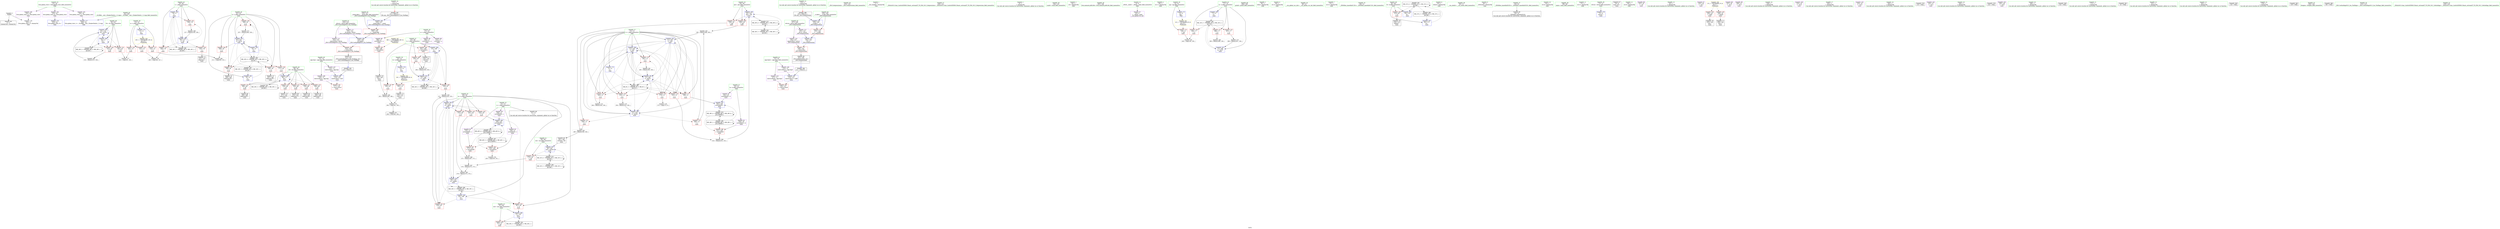 digraph "SVFG" {
	label="SVFG";

	Node0x55e965fdc1b0 [shape=record,color=grey,label="{NodeID: 0\nNullPtr}"];
	Node0x55e965fdc1b0 -> Node0x55e966005b30[style=solid];
	Node0x55e965fdc1b0 -> Node0x55e96600c890[style=solid];
	Node0x55e966014cd0 [shape=record,color=grey,label="{NodeID: 277\n183 = cmp(181, 182, )\n}"];
	Node0x55e9660075c0 [shape=record,color=blue,label="{NodeID: 194\n91\<--216\nttt\<--inc30\nmain\n}"];
	Node0x55e9660075c0 -> Node0x55e96600b4c0[style=dashed];
	Node0x55e9660075c0 -> Node0x55e96600b590[style=dashed];
	Node0x55e9660075c0 -> Node0x55e96600d280[style=dashed];
	Node0x55e9660075c0 -> Node0x55e9660075c0[style=dashed];
	Node0x55e9660075c0 -> Node0x55e966020e30[style=dashed];
	Node0x55e966004780 [shape=record,color=purple,label="{NodeID: 111\n319\<--314\n_M_mask\<--retval\n_ZSt11setiosflagsSt13_Ios_Fmtflags\n}"];
	Node0x55e966004780 -> Node0x55e9660081f0[style=solid];
	Node0x55e966002870 [shape=record,color=green,label="{NodeID: 28\n13\<--14\nk\<--k_field_insensitive\nGlob }"];
	Node0x55e966002870 -> Node0x55e966009b90[style=solid];
	Node0x55e966002870 -> Node0x55e96600c490[style=solid];
	Node0x55e966040f00 [shape=record,color=black,label="{NodeID: 388\n326 = PHI(122, )\n0th arg _ZSt12setprecisioni }"];
	Node0x55e966040f00 -> Node0x55e9660082c0[style=solid];
	Node0x55e96600a7c0 [shape=record,color=red,label="{NodeID: 139\n206\<--81\n\<--x\nmain\n}"];
	Node0x55e96600a7c0 -> Node0x55e966008bf0[style=solid];
	Node0x55e9660051f0 [shape=record,color=green,label="{NodeID: 56\n123\<--124\n_ZSt12setprecisioni\<--_ZSt12setprecisioni_field_insensitive\n}"];
	Node0x55e96602ccf0 [shape=record,color=yellow,style=double,label="{NodeID: 333\n8V_1 = ENCHI(MR_8V_0)\npts\{14 \}\nFun[main]}"];
	Node0x55e96602ccf0 -> Node0x55e966009b90[style=dashed];
	Node0x55e96600be80 [shape=record,color=red,label="{NodeID: 167\n271\<--270\n\<--arrayidx46\nmain\n}"];
	Node0x55e96600be80 -> Node0x55e966008470[style=solid];
	Node0x55e966006a60 [shape=record,color=black,label="{NodeID: 84\n269\<--268\nidxprom45\<--\nmain\n}"];
	Node0x55e965ffc910 [shape=record,color=green,label="{NodeID: 1\n7\<--1\n__dso_handle\<--dummyObj\nGlob }"];
	Node0x55e966014e50 [shape=record,color=grey,label="{NodeID: 278\n174 = cmp(173, 9, )\n}"];
	Node0x55e966007690 [shape=record,color=blue,label="{NodeID: 195\n83\<--221\nw\<--add31\nmain\n}"];
	Node0x55e966007690 -> Node0x55e96600a960[style=dashed];
	Node0x55e966007690 -> Node0x55e96600aa30[style=dashed];
	Node0x55e966007690 -> Node0x55e96600ab00[style=dashed];
	Node0x55e966007690 -> Node0x55e96600abd0[style=dashed];
	Node0x55e966007690 -> Node0x55e96600aca0[style=dashed];
	Node0x55e966007690 -> Node0x55e966007690[style=dashed];
	Node0x55e966007690 -> Node0x55e966007d10[style=dashed];
	Node0x55e966007690 -> Node0x55e96601fa30[style=dashed];
	Node0x55e966004850 [shape=record,color=purple,label="{NodeID: 112\n322\<--314\ncoerce.dive\<--retval\n_ZSt11setiosflagsSt13_Ios_Fmtflags\n}"];
	Node0x55e966004850 -> Node0x55e96600c020[style=solid];
	Node0x55e966002970 [shape=record,color=green,label="{NodeID: 29\n15\<--16\nn\<--n_field_insensitive\nGlob }"];
	Node0x55e966002970 -> Node0x55e966009c60[style=solid];
	Node0x55e966002970 -> Node0x55e966009d30[style=solid];
	Node0x55e966002970 -> Node0x55e966009e00[style=solid];
	Node0x55e966002970 -> Node0x55e96600c590[style=solid];
	Node0x55e96600a890 [shape=record,color=red,label="{NodeID: 140\n209\<--81\n\<--x\nmain\n}"];
	Node0x55e96600a890 -> Node0x55e966015150[style=solid];
	Node0x55e9660052f0 [shape=record,color=green,label="{NodeID: 57\n130\<--131\n_ZStlsIcSt11char_traitsIcEERSt13basic_ostreamIT_T0_ES6_St13_Setprecision\<--_ZStlsIcSt11char_traitsIcEERSt13basic_ostreamIT_T0_ES6_St13_Setprecision_field_insensitive\n}"];
	Node0x55e96602cdd0 [shape=record,color=yellow,style=double,label="{NodeID: 334\n10V_1 = ENCHI(MR_10V_0)\npts\{16 \}\nFun[main]}"];
	Node0x55e96602cdd0 -> Node0x55e966009c60[style=dashed];
	Node0x55e96602cdd0 -> Node0x55e966009d30[style=dashed];
	Node0x55e96602cdd0 -> Node0x55e966009e00[style=dashed];
	Node0x55e96600bf50 [shape=record,color=red,label="{NodeID: 168\n320\<--316\n\<--__mask.addr\n_ZSt11setiosflagsSt13_Ios_Fmtflags\n}"];
	Node0x55e96600bf50 -> Node0x55e9660081f0[style=solid];
	Node0x55e966006b30 [shape=record,color=black,label="{NodeID: 85\n312\<--323\n_ZSt11setiosflagsSt13_Ios_Fmtflags_ret\<--\n_ZSt11setiosflagsSt13_Ios_Fmtflags\n|{<s0>5}}"];
	Node0x55e966006b30:s0 -> Node0x55e9660407d0[style=solid,color=blue];
	Node0x55e965fdc410 [shape=record,color=green,label="{NodeID: 2\n9\<--1\n\<--dummyObj\nCan only get source location for instruction, argument, global var or function.}"];
	Node0x55e966014fd0 [shape=record,color=grey,label="{NodeID: 279\n148 = cmp(146, 147, )\n}"];
	Node0x55e966007760 [shape=record,color=blue,label="{NodeID: 196\n236\<--233\narrayidx38\<--\nmain\n}"];
	Node0x55e966007760 -> Node0x55e966028530[style=dashed];
	Node0x55e966004920 [shape=record,color=purple,label="{NodeID: 113\n332\<--327\n_M_n\<--retval\n_ZSt12setprecisioni\n}"];
	Node0x55e966004920 -> Node0x55e966008390[style=solid];
	Node0x55e966002a70 [shape=record,color=green,label="{NodeID: 30\n17\<--18\na\<--a_field_insensitive\nGlob }"];
	Node0x55e966002a70 -> Node0x55e966006da0[style=solid];
	Node0x55e966002a70 -> Node0x55e966006e70[style=solid];
	Node0x55e966002a70 -> Node0x55e966006f40[style=solid];
	Node0x55e96600a960 [shape=record,color=red,label="{NodeID: 141\n220\<--83\n\<--w\nmain\n}"];
	Node0x55e96600a960 -> Node0x55e9660121c0[style=solid];
	Node0x55e9660053f0 [shape=record,color=green,label="{NodeID: 58\n134\<--135\nscanf\<--scanf_field_insensitive\n}"];
	Node0x55e96600c020 [shape=record,color=red,label="{NodeID: 169\n323\<--322\n\<--coerce.dive\n_ZSt11setiosflagsSt13_Ios_Fmtflags\n}"];
	Node0x55e96600c020 -> Node0x55e966006b30[style=solid];
	Node0x55e966006c00 [shape=record,color=black,label="{NodeID: 86\n325\<--336\n_ZSt12setprecisioni_ret\<--\n_ZSt12setprecisioni\n|{<s0>7}}"];
	Node0x55e966006c00:s0 -> Node0x55e966040a90[style=solid,color=blue];
	Node0x55e965fdc4a0 [shape=record,color=green,label="{NodeID: 3\n24\<--1\n.str\<--dummyObj\nGlob }"];
	Node0x55e966015150 [shape=record,color=grey,label="{NodeID: 280\n211 = cmp(209, 210, )\n}"];
	Node0x55e966007830 [shape=record,color=blue,label="{NodeID: 197\n241\<--238\narrayidx40\<--\nmain\n}"];
	Node0x55e966007830 -> Node0x55e966028030[style=dashed];
	Node0x55e9660049f0 [shape=record,color=purple,label="{NodeID: 114\n335\<--327\ncoerce.dive\<--retval\n_ZSt12setprecisioni\n}"];
	Node0x55e9660049f0 -> Node0x55e96600c1c0[style=solid];
	Node0x55e966002b70 [shape=record,color=green,label="{NodeID: 31\n19\<--20\nb\<--b_field_insensitive\nGlob }"];
	Node0x55e966002b70 -> Node0x55e966007010[style=solid];
	Node0x55e966002b70 -> Node0x55e9660070e0[style=solid];
	Node0x55e96600aa30 [shape=record,color=red,label="{NodeID: 142\n233\<--83\n\<--w\nmain\n}"];
	Node0x55e96600aa30 -> Node0x55e966007760[style=solid];
	Node0x55e9660054f0 [shape=record,color=green,label="{NodeID: 59\n165\<--166\nllvm.memset.p0i8.i64\<--llvm.memset.p0i8.i64_field_insensitive\n}"];
	Node0x55e96600c0f0 [shape=record,color=red,label="{NodeID: 170\n333\<--329\n\<--__n.addr\n_ZSt12setprecisioni\n}"];
	Node0x55e96600c0f0 -> Node0x55e966008390[style=solid];
	Node0x55e966006cd0 [shape=record,color=purple,label="{NodeID: 87\n52\<--4\n\<--_ZStL8__ioinit\n__cxx_global_var_init\n}"];
	Node0x55e965fe00b0 [shape=record,color=green,label="{NodeID: 4\n26\<--1\n.str.1\<--dummyObj\nGlob }"];
	Node0x55e9660152d0 [shape=record,color=grey,label="{NodeID: 281\n140 = cmp(138, 139, )\n}"];
	Node0x55e966007900 [shape=record,color=blue,label="{NodeID: 198\n11\<--244\nr\<--dec\nmain\n}"];
	Node0x55e966007900 -> Node0x55e966009510[style=dashed];
	Node0x55e966007900 -> Node0x55e9660095e0[style=dashed];
	Node0x55e966007900 -> Node0x55e9660096b0[style=dashed];
	Node0x55e966007900 -> Node0x55e966009780[style=dashed];
	Node0x55e966007900 -> Node0x55e966009850[style=dashed];
	Node0x55e966007900 -> Node0x55e966009ac0[style=dashed];
	Node0x55e966007900 -> Node0x55e966007900[style=dashed];
	Node0x55e966007900 -> Node0x55e966007aa0[style=dashed];
	Node0x55e966007900 -> Node0x55e966007eb0[style=dashed];
	Node0x55e966007900 -> Node0x55e96601e630[style=dashed];
	Node0x55e966009440 [shape=record,color=red,label="{NodeID: 115\n139\<--8\n\<--qq\nmain\n}"];
	Node0x55e966009440 -> Node0x55e9660152d0[style=solid];
	Node0x55e966002c70 [shape=record,color=green,label="{NodeID: 32\n21\<--23\nc\<--c_field_insensitive\nGlob }"];
	Node0x55e966002c70 -> Node0x55e966005d00[style=solid];
	Node0x55e966002c70 -> Node0x55e9660071b0[style=solid];
	Node0x55e966002c70 -> Node0x55e966007280[style=solid];
	Node0x55e966002c70 -> Node0x55e966007350[style=solid];
	Node0x55e96600ab00 [shape=record,color=red,label="{NodeID: 143\n267\<--83\n\<--w\nmain\n}"];
	Node0x55e96600ab00 -> Node0x55e966008470[style=solid];
	Node0x55e9660055f0 [shape=record,color=green,label="{NodeID: 60\n294\<--295\nprintf\<--printf_field_insensitive\n}"];
	Node0x55e96600c1c0 [shape=record,color=red,label="{NodeID: 171\n336\<--335\n\<--coerce.dive\n_ZSt12setprecisioni\n}"];
	Node0x55e96600c1c0 -> Node0x55e966006c00[style=solid];
	Node0x55e966006da0 [shape=record,color=purple,label="{NodeID: 88\n152\<--17\narrayidx\<--a\nmain\n}"];
	Node0x55e965fe0140 [shape=record,color=green,label="{NodeID: 5\n28\<--1\nstdin\<--dummyObj\nGlob }"];
	Node0x55e9660079d0 [shape=record,color=blue,label="{NodeID: 199\n93\<--253\nper\<--sub\nmain\n}"];
	Node0x55e9660079d0 -> Node0x55e96600b660[style=dashed];
	Node0x55e9660079d0 -> Node0x55e96600b730[style=dashed];
	Node0x55e9660079d0 -> Node0x55e966027630[style=dashed];
	Node0x55e966009510 [shape=record,color=red,label="{NodeID: 116\n173\<--11\n\<--r\nmain\n}"];
	Node0x55e966009510 -> Node0x55e966014e50[style=solid];
	Node0x55e966002d70 [shape=record,color=green,label="{NodeID: 33\n41\<--45\nllvm.global_ctors\<--llvm.global_ctors_field_insensitive\nGlob }"];
	Node0x55e966002d70 -> Node0x55e966004140[style=solid];
	Node0x55e966002d70 -> Node0x55e966004240[style=solid];
	Node0x55e966002d70 -> Node0x55e966004340[style=solid];
	Node0x55e96600abd0 [shape=record,color=red,label="{NodeID: 144\n275\<--83\n\<--w\nmain\n}"];
	Node0x55e96600abd0 -> Node0x55e966012940[style=solid];
	Node0x55e9660056f0 [shape=record,color=green,label="{NodeID: 61\n314\<--315\nretval\<--retval_field_insensitive\n_ZSt11setiosflagsSt13_Ios_Fmtflags\n}"];
	Node0x55e9660056f0 -> Node0x55e966004780[style=solid];
	Node0x55e9660056f0 -> Node0x55e966004850[style=solid];
	Node0x55e96600c290 [shape=record,color=blue,label="{NodeID: 172\n8\<--9\nqq\<--\nGlob }"];
	Node0x55e96600c290 -> Node0x55e96602cb30[style=dashed];
	Node0x55e966006e70 [shape=record,color=purple,label="{NodeID: 89\n188\<--17\narrayidx20\<--a\nmain\n}"];
	Node0x55e966006e70 -> Node0x55e96600bb40[style=solid];
	Node0x55e965fe0d30 [shape=record,color=green,label="{NodeID: 6\n29\<--1\n.str.2\<--dummyObj\nGlob }"];
	Node0x55e966007aa0 [shape=record,color=blue,label="{NodeID: 200\n11\<--256\nr\<--dec43\nmain\n}"];
	Node0x55e966007aa0 -> Node0x55e966009920[style=dashed];
	Node0x55e966007aa0 -> Node0x55e9660099f0[style=dashed];
	Node0x55e966007aa0 -> Node0x55e966007c40[style=dashed];
	Node0x55e9660095e0 [shape=record,color=red,label="{NodeID: 117\n238\<--11\n\<--r\nmain\n}"];
	Node0x55e9660095e0 -> Node0x55e966007830[style=solid];
	Node0x55e966002e70 [shape=record,color=green,label="{NodeID: 34\n46\<--47\n__cxx_global_var_init\<--__cxx_global_var_init_field_insensitive\n}"];
	Node0x55e96600aca0 [shape=record,color=red,label="{NodeID: 145\n287\<--83\n\<--w\nmain\n}"];
	Node0x55e96600aca0 -> Node0x55e966007f80[style=solid];
	Node0x55e9660057c0 [shape=record,color=green,label="{NodeID: 62\n316\<--317\n__mask.addr\<--__mask.addr_field_insensitive\n_ZSt11setiosflagsSt13_Ios_Fmtflags\n}"];
	Node0x55e9660057c0 -> Node0x55e96600bf50[style=solid];
	Node0x55e9660057c0 -> Node0x55e966008120[style=solid];
	Node0x55e96600c390 [shape=record,color=blue,label="{NodeID: 173\n11\<--9\nr\<--\nGlob }"];
	Node0x55e96600c390 -> Node0x55e96601e630[style=dashed];
	Node0x55e966006f40 [shape=record,color=purple,label="{NodeID: 90\n200\<--17\narrayidx25\<--a\nmain\n}"];
	Node0x55e966006f40 -> Node0x55e96600bc10[style=solid];
	Node0x55e965fe0dc0 [shape=record,color=green,label="{NodeID: 7\n31\<--1\n.str.3\<--dummyObj\nGlob }"];
	Node0x55e96601e630 [shape=record,color=black,label="{NodeID: 284\nMR_6V_2 = PHI(MR_6V_3, MR_6V_1, )\npts\{12 \}\n}"];
	Node0x55e96601e630 -> Node0x55e966009510[style=dashed];
	Node0x55e96601e630 -> Node0x55e9660095e0[style=dashed];
	Node0x55e96601e630 -> Node0x55e9660096b0[style=dashed];
	Node0x55e96601e630 -> Node0x55e966009780[style=dashed];
	Node0x55e96601e630 -> Node0x55e966009850[style=dashed];
	Node0x55e96601e630 -> Node0x55e966009ac0[style=dashed];
	Node0x55e96601e630 -> Node0x55e966007900[style=dashed];
	Node0x55e96601e630 -> Node0x55e966007aa0[style=dashed];
	Node0x55e96601e630 -> Node0x55e966007eb0[style=dashed];
	Node0x55e96601e630 -> Node0x55e96601e630[style=dashed];
	Node0x55e966007b70 [shape=record,color=blue,label="{NodeID: 201\n95\<--261\ncnt\<--conv44\nmain\n}"];
	Node0x55e966007b70 -> Node0x55e96600b800[style=dashed];
	Node0x55e966007b70 -> Node0x55e966027b30[style=dashed];
	Node0x55e9660096b0 [shape=record,color=red,label="{NodeID: 118\n243\<--11\n\<--r\nmain\n}"];
	Node0x55e9660096b0 -> Node0x55e966009070[style=solid];
	Node0x55e966002f70 [shape=record,color=green,label="{NodeID: 35\n50\<--51\n_ZNSt8ios_base4InitC1Ev\<--_ZNSt8ios_base4InitC1Ev_field_insensitive\n}"];
	Node0x55e966027630 [shape=record,color=black,label="{NodeID: 312\nMR_30V_4 = PHI(MR_30V_3, MR_30V_5, )\npts\{94 \}\n}"];
	Node0x55e966027630 -> Node0x55e9660079d0[style=dashed];
	Node0x55e966027630 -> Node0x55e966021330[style=dashed];
	Node0x55e966027630 -> Node0x55e966027630[style=dashed];
	Node0x55e96600ad70 [shape=record,color=red,label="{NodeID: 146\n223\<--85\n\<--fl\nmain\n}"];
	Node0x55e96600ad70 -> Node0x55e966006580[style=solid];
	Node0x55e966005890 [shape=record,color=green,label="{NodeID: 63\n327\<--328\nretval\<--retval_field_insensitive\n_ZSt12setprecisioni\n}"];
	Node0x55e966005890 -> Node0x55e966004920[style=solid];
	Node0x55e966005890 -> Node0x55e9660049f0[style=solid];
	Node0x55e965cee770 [shape=record,color=black,label="{NodeID: 257\n196 = PHI(164, 194, )\n}"];
	Node0x55e96600c490 [shape=record,color=blue,label="{NodeID: 174\n13\<--9\nk\<--\nGlob }"];
	Node0x55e96600c490 -> Node0x55e96602ccf0[style=dashed];
	Node0x55e966007010 [shape=record,color=purple,label="{NodeID: 91\n241\<--19\narrayidx40\<--b\nmain\n}"];
	Node0x55e966007010 -> Node0x55e966007830[style=solid];
	Node0x55e965fe0e50 [shape=record,color=green,label="{NodeID: 8\n33\<--1\nstdout\<--dummyObj\nGlob }"];
	Node0x55e96601eb30 [shape=record,color=black,label="{NodeID: 285\nMR_14V_3 = PHI(MR_14V_4, MR_14V_2, )\npts\{78 \}\n}"];
	Node0x55e96601eb30 -> Node0x55e96600a070[style=dashed];
	Node0x55e96601eb30 -> Node0x55e96600a140[style=dashed];
	Node0x55e96601eb30 -> Node0x55e96600a210[style=dashed];
	Node0x55e96601eb30 -> Node0x55e966008050[style=dashed];
	Node0x55e966007c40 [shape=record,color=blue,label="{NodeID: 202\n11\<--265\nr\<--rem\nmain\n}"];
	Node0x55e966007c40 -> Node0x55e966009510[style=dashed];
	Node0x55e966007c40 -> Node0x55e9660095e0[style=dashed];
	Node0x55e966007c40 -> Node0x55e9660096b0[style=dashed];
	Node0x55e966007c40 -> Node0x55e966009780[style=dashed];
	Node0x55e966007c40 -> Node0x55e966009850[style=dashed];
	Node0x55e966007c40 -> Node0x55e966009ac0[style=dashed];
	Node0x55e966007c40 -> Node0x55e966007900[style=dashed];
	Node0x55e966007c40 -> Node0x55e966007aa0[style=dashed];
	Node0x55e966007c40 -> Node0x55e966007eb0[style=dashed];
	Node0x55e966007c40 -> Node0x55e96601e630[style=dashed];
	Node0x55e966009780 [shape=record,color=red,label="{NodeID: 119\n252\<--11\n\<--r\nmain\n}"];
	Node0x55e966009780 -> Node0x55e966008770[style=solid];
	Node0x55e966003070 [shape=record,color=green,label="{NodeID: 36\n56\<--57\n__cxa_atexit\<--__cxa_atexit_field_insensitive\n}"];
	Node0x55e966027b30 [shape=record,color=black,label="{NodeID: 313\nMR_32V_4 = PHI(MR_32V_3, MR_32V_5, )\npts\{96 \}\n}"];
	Node0x55e966027b30 -> Node0x55e966007b70[style=dashed];
	Node0x55e966027b30 -> Node0x55e966021830[style=dashed];
	Node0x55e966027b30 -> Node0x55e966027b30[style=dashed];
	Node0x55e96600ae40 [shape=record,color=red,label="{NodeID: 147\n185\<--87\n\<--t\nmain\n}"];
	Node0x55e96600ae40 -> Node0x55e966012040[style=solid];
	Node0x55e966005960 [shape=record,color=green,label="{NodeID: 64\n329\<--330\n__n.addr\<--__n.addr_field_insensitive\n_ZSt12setprecisioni\n}"];
	Node0x55e966005960 -> Node0x55e96600c0f0[style=solid];
	Node0x55e966005960 -> Node0x55e9660082c0[style=solid];
	Node0x55e966012040 [shape=record,color=grey,label="{NodeID: 258\n191 = Binary(185, 190, )\n}"];
	Node0x55e966012040 -> Node0x55e9660091f0[style=solid];
	Node0x55e96600c590 [shape=record,color=blue,label="{NodeID: 175\n15\<--9\nn\<--\nGlob }"];
	Node0x55e96600c590 -> Node0x55e96602cdd0[style=dashed];
	Node0x55e9660070e0 [shape=record,color=purple,label="{NodeID: 92\n250\<--19\narrayidx42\<--b\nmain\n}"];
	Node0x55e9660070e0 -> Node0x55e96600bdb0[style=solid];
	Node0x55e965fdc770 [shape=record,color=green,label="{NodeID: 9\n34\<--1\n_ZSt4cout\<--dummyObj\nGlob }"];
	Node0x55e96601f030 [shape=record,color=black,label="{NodeID: 286\nMR_16V_2 = PHI(MR_16V_4, MR_16V_1, )\npts\{80 \}\n}"];
	Node0x55e96601f030 -> Node0x55e96600ccd0[style=dashed];
	Node0x55e966007d10 [shape=record,color=blue,label="{NodeID: 203\n83\<--276\nw\<--add48\nmain\n}"];
	Node0x55e966007d10 -> Node0x55e96600a960[style=dashed];
	Node0x55e966007d10 -> Node0x55e96600aca0[style=dashed];
	Node0x55e966007d10 -> Node0x55e966007690[style=dashed];
	Node0x55e966007d10 -> Node0x55e96601fa30[style=dashed];
	Node0x55e966009850 [shape=record,color=red,label="{NodeID: 120\n255\<--11\n\<--r\nmain\n}"];
	Node0x55e966009850 -> Node0x55e966008a70[style=solid];
	Node0x55e966003170 [shape=record,color=green,label="{NodeID: 37\n55\<--61\n_ZNSt8ios_base4InitD1Ev\<--_ZNSt8ios_base4InitD1Ev_field_insensitive\n}"];
	Node0x55e966003170 -> Node0x55e966005e00[style=solid];
	Node0x55e966028030 [shape=record,color=black,label="{NodeID: 314\nMR_38V_4 = PHI(MR_38V_3, MR_38V_6, )\npts\{200000 \}\n}"];
	Node0x55e966028030 -> Node0x55e96600bdb0[style=dashed];
	Node0x55e966028030 -> Node0x55e966007830[style=dashed];
	Node0x55e966028030 -> Node0x55e966022230[style=dashed];
	Node0x55e966028030 -> Node0x55e966028030[style=dashed];
	Node0x55e96600af10 [shape=record,color=red,label="{NodeID: 148\n203\<--87\n\<--t\nmain\n}"];
	Node0x55e96600af10 -> Node0x55e966008d70[style=solid];
	Node0x55e966005a30 [shape=record,color=green,label="{NodeID: 65\n43\<--349\n_GLOBAL__sub_I_ZhukovDmitry_2_0.cpp\<--_GLOBAL__sub_I_ZhukovDmitry_2_0.cpp_field_insensitive\n}"];
	Node0x55e966005a30 -> Node0x55e96600c790[style=solid];
	Node0x55e9660121c0 [shape=record,color=grey,label="{NodeID: 259\n221 = Binary(220, 219, )\n}"];
	Node0x55e9660121c0 -> Node0x55e966007690[style=solid];
	Node0x55e96600c690 [shape=record,color=blue,label="{NodeID: 176\n353\<--42\nllvm.global_ctors_0\<--\nGlob }"];
	Node0x55e9660071b0 [shape=record,color=purple,label="{NodeID: 93\n228\<--21\narrayidx34\<--c\nmain\n}"];
	Node0x55e9660071b0 -> Node0x55e96600bce0[style=solid];
	Node0x55e965fdc800 [shape=record,color=green,label="{NodeID: 10\n35\<--1\n.str.4\<--dummyObj\nGlob }"];
	Node0x55e96601f530 [shape=record,color=black,label="{NodeID: 287\nMR_18V_2 = PHI(MR_18V_4, MR_18V_1, )\npts\{82 \}\n}"];
	Node0x55e96601f530 -> Node0x55e96600ce70[style=dashed];
	Node0x55e966007de0 [shape=record,color=blue,label="{NodeID: 204\n85\<--279\nfl\<--\nmain\n}"];
	Node0x55e966007de0 -> Node0x55e966023f30[style=dashed];
	Node0x55e966009920 [shape=record,color=red,label="{NodeID: 121\n258\<--11\n\<--r\nmain\n}"];
	Node0x55e966009920 -> Node0x55e9660127c0[style=solid];
	Node0x55e966003270 [shape=record,color=green,label="{NodeID: 38\n68\<--69\nmain\<--main_field_insensitive\n}"];
	Node0x55e966028530 [shape=record,color=black,label="{NodeID: 315\nMR_40V_4 = PHI(MR_40V_3, MR_40V_6, )\npts\{230000 \}\n}"];
	Node0x55e966028530 -> Node0x55e96600bce0[style=dashed];
	Node0x55e966028530 -> Node0x55e96600be80[style=dashed];
	Node0x55e966028530 -> Node0x55e966007760[style=dashed];
	Node0x55e966028530 -> Node0x55e966022f40[style=dashed];
	Node0x55e966028530 -> Node0x55e966028530[style=dashed];
	Node0x55e96600afe0 [shape=record,color=red,label="{NodeID: 149\n219\<--87\n\<--t\nmain\n}"];
	Node0x55e96600afe0 -> Node0x55e9660121c0[style=solid];
	Node0x55e966005b30 [shape=record,color=black,label="{NodeID: 66\n2\<--3\ndummyVal\<--dummyVal\n}"];
	Node0x55e966012340 [shape=record,color=grey,label="{NodeID: 260\n290 = Binary(289, 158, )\n}"];
	Node0x55e96600c790 [shape=record,color=blue,label="{NodeID: 177\n354\<--43\nllvm.global_ctors_1\<--_GLOBAL__sub_I_ZhukovDmitry_2_0.cpp\nGlob }"];
	Node0x55e966007280 [shape=record,color=purple,label="{NodeID: 94\n236\<--21\narrayidx38\<--c\nmain\n}"];
	Node0x55e966007280 -> Node0x55e966007760[style=solid];
	Node0x55e965fdc8d0 [shape=record,color=green,label="{NodeID: 11\n37\<--1\n.str.5\<--dummyObj\nGlob }"];
	Node0x55e96601fa30 [shape=record,color=black,label="{NodeID: 288\nMR_20V_2 = PHI(MR_20V_4, MR_20V_1, )\npts\{84 \}\n}"];
	Node0x55e96601fa30 -> Node0x55e96600cf40[style=dashed];
	Node0x55e966007eb0 [shape=record,color=blue,label="{NodeID: 205\n11\<--283\nr\<--dec51\nmain\n}"];
	Node0x55e966007eb0 -> Node0x55e966009510[style=dashed];
	Node0x55e966007eb0 -> Node0x55e9660095e0[style=dashed];
	Node0x55e966007eb0 -> Node0x55e9660096b0[style=dashed];
	Node0x55e966007eb0 -> Node0x55e966009780[style=dashed];
	Node0x55e966007eb0 -> Node0x55e966009850[style=dashed];
	Node0x55e966007eb0 -> Node0x55e966009ac0[style=dashed];
	Node0x55e966007eb0 -> Node0x55e966007900[style=dashed];
	Node0x55e966007eb0 -> Node0x55e966007aa0[style=dashed];
	Node0x55e966007eb0 -> Node0x55e966007eb0[style=dashed];
	Node0x55e966007eb0 -> Node0x55e96601e630[style=dashed];
	Node0x55e9660099f0 [shape=record,color=red,label="{NodeID: 122\n264\<--11\n\<--r\nmain\n}"];
	Node0x55e9660099f0 -> Node0x55e966012640[style=solid];
	Node0x55e966003370 [shape=record,color=green,label="{NodeID: 39\n71\<--72\nretval\<--retval_field_insensitive\nmain\n}"];
	Node0x55e966003370 -> Node0x55e96600c990[style=solid];
	Node0x55e96600b0b0 [shape=record,color=red,label="{NodeID: 150\n226\<--89\n\<--x0\nmain\n}"];
	Node0x55e96600b0b0 -> Node0x55e966006650[style=solid];
	Node0x55e966005c30 [shape=record,color=black,label="{NodeID: 67\n70\<--9\nmain_ret\<--\nmain\n}"];
	Node0x55e9660124c0 [shape=record,color=grey,label="{NodeID: 261\n283 = Binary(282, 245, )\n}"];
	Node0x55e9660124c0 -> Node0x55e966007eb0[style=solid];
	Node0x55e96600c890 [shape=record,color=blue, style = dotted,label="{NodeID: 178\n355\<--3\nllvm.global_ctors_2\<--dummyVal\nGlob }"];
	Node0x55e966007350 [shape=record,color=purple,label="{NodeID: 95\n270\<--21\narrayidx46\<--c\nmain\n}"];
	Node0x55e966007350 -> Node0x55e96600be80[style=solid];
	Node0x55e965fdc9a0 [shape=record,color=green,label="{NodeID: 12\n39\<--1\n.str.6\<--dummyObj\nGlob }"];
	Node0x55e96601ff30 [shape=record,color=black,label="{NodeID: 289\nMR_22V_2 = PHI(MR_22V_4, MR_22V_1, )\npts\{86 \}\n}"];
	Node0x55e96601ff30 -> Node0x55e96600d010[style=dashed];
	Node0x55e966007f80 [shape=record,color=blue,label="{NodeID: 206\n97\<--287\nans\<--\nmain\n}"];
	Node0x55e966007f80 -> Node0x55e96600b8d0[style=dashed];
	Node0x55e966007f80 -> Node0x55e966021d30[style=dashed];
	Node0x55e966009ac0 [shape=record,color=red,label="{NodeID: 123\n282\<--11\n\<--r\nmain\n}"];
	Node0x55e966009ac0 -> Node0x55e9660124c0[style=solid];
	Node0x55e966003440 [shape=record,color=green,label="{NodeID: 40\n73\<--74\nagg.tmp\<--agg.tmp_field_insensitive\nmain\n}"];
	Node0x55e966003440 -> Node0x55e966004440[style=solid];
	Node0x55e966003440 -> Node0x55e966004510[style=solid];
	Node0x55e96600b180 [shape=record,color=red,label="{NodeID: 151\n234\<--89\n\<--x0\nmain\n}"];
	Node0x55e96600b180 -> Node0x55e966006720[style=solid];
	Node0x55e966005d00 [shape=record,color=black,label="{NodeID: 68\n22\<--21\n\<--c\nCan only get source location for instruction, argument, global var or function.}"];
	Node0x55e966012640 [shape=record,color=grey,label="{NodeID: 262\n265 = Binary(264, 263, )\n}"];
	Node0x55e966012640 -> Node0x55e966007c40[style=solid];
	Node0x55e96600c990 [shape=record,color=blue,label="{NodeID: 179\n71\<--9\nretval\<--\nmain\n}"];
	Node0x55e966003ac0 [shape=record,color=purple,label="{NodeID: 96\n101\<--24\n\<--.str\nmain\n}"];
	Node0x55e966001c30 [shape=record,color=green,label="{NodeID: 13\n42\<--1\n\<--dummyObj\nCan only get source location for instruction, argument, global var or function.}"];
	Node0x55e966020430 [shape=record,color=black,label="{NodeID: 290\nMR_24V_2 = PHI(MR_24V_3, MR_24V_1, )\npts\{88 \}\n}"];
	Node0x55e966020430 -> Node0x55e96600d0e0[style=dashed];
	Node0x55e966020430 -> Node0x55e966020430[style=dashed];
	Node0x55e966008050 [shape=record,color=blue,label="{NodeID: 207\n77\<--298\nii\<--inc57\nmain\n}"];
	Node0x55e966008050 -> Node0x55e96601eb30[style=dashed];
	Node0x55e966009b90 [shape=record,color=red,label="{NodeID: 124\n192\<--13\n\<--k\nmain\n}"];
	Node0x55e966009b90 -> Node0x55e966006310[style=solid];
	Node0x55e966003510 [shape=record,color=green,label="{NodeID: 41\n75\<--76\nagg.tmp5\<--agg.tmp5_field_insensitive\nmain\n}"];
	Node0x55e966003510 -> Node0x55e9660045e0[style=solid];
	Node0x55e966003510 -> Node0x55e9660046b0[style=solid];
	Node0x55e96600b250 [shape=record,color=red,label="{NodeID: 152\n239\<--89\n\<--x0\nmain\n}"];
	Node0x55e96600b250 -> Node0x55e9660067f0[style=solid];
	Node0x55e966005e00 [shape=record,color=black,label="{NodeID: 69\n54\<--55\n\<--_ZNSt8ios_base4InitD1Ev\nCan only get source location for instruction, argument, global var or function.}"];
	Node0x55e9660127c0 [shape=record,color=grey,label="{NodeID: 263\n260 = Binary(258, 259, )\n}"];
	Node0x55e9660127c0 -> Node0x55e966006990[style=solid];
	Node0x55e96600ca60 [shape=record,color=blue,label="{NodeID: 180\n114\<--110\ncoerce.dive\<--call2\nmain\n}"];
	Node0x55e96600ca60 -> Node0x55e96600b9a0[style=dashed];
	Node0x55e966003b90 [shape=record,color=purple,label="{NodeID: 97\n102\<--26\n\<--.str.1\nmain\n}"];
	Node0x55e966001cc0 [shape=record,color=green,label="{NodeID: 14\n111\<--1\n\<--dummyObj\nCan only get source location for instruction, argument, global var or function.|{<s0>5}}"];
	Node0x55e966001cc0:s0 -> Node0x55e966040d60[style=solid,color=red];
	Node0x55e966020930 [shape=record,color=black,label="{NodeID: 291\nMR_26V_2 = PHI(MR_26V_3, MR_26V_1, )\npts\{90 \}\n}"];
	Node0x55e966020930 -> Node0x55e96600d1b0[style=dashed];
	Node0x55e966020930 -> Node0x55e966020930[style=dashed];
	Node0x55e966008120 [shape=record,color=blue,label="{NodeID: 208\n316\<--313\n__mask.addr\<--__mask\n_ZSt11setiosflagsSt13_Ios_Fmtflags\n}"];
	Node0x55e966008120 -> Node0x55e96600bf50[style=dashed];
	Node0x55e966009c60 [shape=record,color=red,label="{NodeID: 125\n147\<--15\n\<--n\nmain\n}"];
	Node0x55e966009c60 -> Node0x55e966014fd0[style=solid];
	Node0x55e9660035e0 [shape=record,color=green,label="{NodeID: 42\n77\<--78\nii\<--ii_field_insensitive\nmain\n}"];
	Node0x55e9660035e0 -> Node0x55e96600a070[style=solid];
	Node0x55e9660035e0 -> Node0x55e96600a140[style=solid];
	Node0x55e9660035e0 -> Node0x55e96600a210[style=solid];
	Node0x55e9660035e0 -> Node0x55e96600cc00[style=solid];
	Node0x55e9660035e0 -> Node0x55e966008050[style=solid];
	Node0x55e96600b320 [shape=record,color=red,label="{NodeID: 153\n248\<--89\n\<--x0\nmain\n}"];
	Node0x55e96600b320 -> Node0x55e9660068c0[style=solid];
	Node0x55e966005f00 [shape=record,color=black,label="{NodeID: 70\n103\<--100\ncall\<--\nmain\n}"];
	Node0x55e9660228f0 [shape=record,color=yellow,style=double,label="{NodeID: 347\n36V_1 = ENCHI(MR_36V_0)\npts\{180000 \}\nFun[main]}"];
	Node0x55e9660228f0 -> Node0x55e96600bb40[style=dashed];
	Node0x55e9660228f0 -> Node0x55e96600bc10[style=dashed];
	Node0x55e966012940 [shape=record,color=grey,label="{NodeID: 264\n276 = Binary(275, 274, )\n}"];
	Node0x55e966012940 -> Node0x55e966007d10[style=solid];
	Node0x55e96600cb30 [shape=record,color=blue,label="{NodeID: 181\n125\<--121\ncoerce.dive7\<--call6\nmain\n}"];
	Node0x55e96600cb30 -> Node0x55e96600ba70[style=dashed];
	Node0x55e966003c60 [shape=record,color=purple,label="{NodeID: 98\n107\<--29\n\<--.str.2\nmain\n}"];
	Node0x55e966001d50 [shape=record,color=green,label="{NodeID: 15\n122\<--1\n\<--dummyObj\nCan only get source location for instruction, argument, global var or function.|{<s0>7}}"];
	Node0x55e966001d50:s0 -> Node0x55e966040f00[style=solid,color=red];
	Node0x55e966020e30 [shape=record,color=black,label="{NodeID: 292\nMR_28V_2 = PHI(MR_28V_3, MR_28V_1, )\npts\{92 \}\n}"];
	Node0x55e966020e30 -> Node0x55e96600d280[style=dashed];
	Node0x55e966020e30 -> Node0x55e966020e30[style=dashed];
	Node0x55e9660081f0 [shape=record,color=blue,label="{NodeID: 209\n319\<--320\n_M_mask\<--\n_ZSt11setiosflagsSt13_Ios_Fmtflags\n}"];
	Node0x55e9660081f0 -> Node0x55e96600c020[style=dashed];
	Node0x55e966009d30 [shape=record,color=red,label="{NodeID: 126\n182\<--15\n\<--n\nmain\n}"];
	Node0x55e966009d30 -> Node0x55e966014cd0[style=solid];
	Node0x55e9660036b0 [shape=record,color=green,label="{NodeID: 43\n79\<--80\ni\<--i_field_insensitive\nmain\n}"];
	Node0x55e9660036b0 -> Node0x55e96600a2e0[style=solid];
	Node0x55e9660036b0 -> Node0x55e96600a3b0[style=solid];
	Node0x55e9660036b0 -> Node0x55e96600a480[style=solid];
	Node0x55e9660036b0 -> Node0x55e96600ccd0[style=solid];
	Node0x55e9660036b0 -> Node0x55e96600cda0[style=solid];
	Node0x55e96600b3f0 [shape=record,color=red,label="{NodeID: 154\n268\<--89\n\<--x0\nmain\n}"];
	Node0x55e96600b3f0 -> Node0x55e966006a60[style=solid];
	Node0x55e966005fd0 [shape=record,color=black,label="{NodeID: 71\n109\<--106\ncall1\<--\nmain\n}"];
	Node0x55e966012ac0 [shape=record,color=grey,label="{NodeID: 265\n216 = Binary(215, 158, )\n}"];
	Node0x55e966012ac0 -> Node0x55e9660075c0[style=solid];
	Node0x55e96600cc00 [shape=record,color=blue,label="{NodeID: 182\n77\<--9\nii\<--\nmain\n}"];
	Node0x55e96600cc00 -> Node0x55e96601eb30[style=dashed];
	Node0x55e966003d30 [shape=record,color=purple,label="{NodeID: 99\n108\<--31\n\<--.str.3\nmain\n}"];
	Node0x55e966001e20 [shape=record,color=green,label="{NodeID: 16\n158\<--1\n\<--dummyObj\nCan only get source location for instruction, argument, global var or function.}"];
	Node0x55e966021330 [shape=record,color=black,label="{NodeID: 293\nMR_30V_2 = PHI(MR_30V_3, MR_30V_1, )\npts\{94 \}\n}"];
	Node0x55e966021330 -> Node0x55e9660079d0[style=dashed];
	Node0x55e966021330 -> Node0x55e966021330[style=dashed];
	Node0x55e966021330 -> Node0x55e966027630[style=dashed];
	Node0x55e9660082c0 [shape=record,color=blue,label="{NodeID: 210\n329\<--326\n__n.addr\<--__n\n_ZSt12setprecisioni\n}"];
	Node0x55e9660082c0 -> Node0x55e96600c0f0[style=dashed];
	Node0x55e966009e00 [shape=record,color=red,label="{NodeID: 127\n210\<--15\n\<--n\nmain\n}"];
	Node0x55e966009e00 -> Node0x55e966015150[style=solid];
	Node0x55e966003780 [shape=record,color=green,label="{NodeID: 44\n81\<--82\nx\<--x_field_insensitive\nmain\n}"];
	Node0x55e966003780 -> Node0x55e96600a550[style=solid];
	Node0x55e966003780 -> Node0x55e96600a620[style=solid];
	Node0x55e966003780 -> Node0x55e96600a6f0[style=solid];
	Node0x55e966003780 -> Node0x55e96600a7c0[style=solid];
	Node0x55e966003780 -> Node0x55e96600a890[style=solid];
	Node0x55e966003780 -> Node0x55e96600ce70[style=solid];
	Node0x55e966003780 -> Node0x55e966007420[style=solid];
	Node0x55e966003780 -> Node0x55e9660074f0[style=solid];
	Node0x55e96600b4c0 [shape=record,color=red,label="{NodeID: 155\n181\<--91\n\<--ttt\nmain\n}"];
	Node0x55e96600b4c0 -> Node0x55e966014cd0[style=solid];
	Node0x55e9660060a0 [shape=record,color=black,label="{NodeID: 72\n151\<--150\nidxprom\<--\nmain\n}"];
	Node0x55e966008470 [shape=record,color=grey,label="{NodeID: 266\n272 = Binary(267, 271, )\n}"];
	Node0x55e966008470 -> Node0x55e9660085f0[style=solid];
	Node0x55e96600ccd0 [shape=record,color=blue,label="{NodeID: 183\n79\<--9\ni\<--\nmain\n}"];
	Node0x55e96600ccd0 -> Node0x55e96600a2e0[style=dashed];
	Node0x55e96600ccd0 -> Node0x55e96600a3b0[style=dashed];
	Node0x55e96600ccd0 -> Node0x55e96600a480[style=dashed];
	Node0x55e96600ccd0 -> Node0x55e96600cda0[style=dashed];
	Node0x55e96600ccd0 -> Node0x55e96601f030[style=dashed];
	Node0x55e966003e00 [shape=record,color=purple,label="{NodeID: 100\n132\<--35\n\<--.str.4\nmain\n}"];
	Node0x55e966001ef0 [shape=record,color=green,label="{NodeID: 17\n162\<--1\n\<--dummyObj\nCan only get source location for instruction, argument, global var or function.}"];
	Node0x55e966021830 [shape=record,color=black,label="{NodeID: 294\nMR_32V_2 = PHI(MR_32V_3, MR_32V_1, )\npts\{96 \}\n}"];
	Node0x55e966021830 -> Node0x55e966007b70[style=dashed];
	Node0x55e966021830 -> Node0x55e966021830[style=dashed];
	Node0x55e966021830 -> Node0x55e966027b30[style=dashed];
	Node0x55e966008390 [shape=record,color=blue,label="{NodeID: 211\n332\<--333\n_M_n\<--\n_ZSt12setprecisioni\n}"];
	Node0x55e966008390 -> Node0x55e96600c1c0[style=dashed];
	Node0x55e966009ed0 [shape=record,color=red,label="{NodeID: 128\n100\<--28\n\<--stdin\nmain\n}"];
	Node0x55e966009ed0 -> Node0x55e966005f00[style=solid];
	Node0x55e966003850 [shape=record,color=green,label="{NodeID: 45\n83\<--84\nw\<--w_field_insensitive\nmain\n}"];
	Node0x55e966003850 -> Node0x55e96600a960[style=solid];
	Node0x55e966003850 -> Node0x55e96600aa30[style=solid];
	Node0x55e966003850 -> Node0x55e96600ab00[style=solid];
	Node0x55e966003850 -> Node0x55e96600abd0[style=solid];
	Node0x55e966003850 -> Node0x55e96600aca0[style=solid];
	Node0x55e966003850 -> Node0x55e96600cf40[style=solid];
	Node0x55e966003850 -> Node0x55e966007690[style=solid];
	Node0x55e966003850 -> Node0x55e966007d10[style=solid];
	Node0x55e96600b590 [shape=record,color=red,label="{NodeID: 156\n215\<--91\n\<--ttt\nmain\n}"];
	Node0x55e96600b590 -> Node0x55e966012ac0[style=solid];
	Node0x55e966006170 [shape=record,color=black,label="{NodeID: 73\n187\<--186\nidxprom19\<--\nmain\n}"];
	Node0x55e9660085f0 [shape=record,color=grey,label="{NodeID: 267\n274 = Binary(272, 273, )\n}"];
	Node0x55e9660085f0 -> Node0x55e966012940[style=solid];
	Node0x55e96600cda0 [shape=record,color=blue,label="{NodeID: 184\n79\<--157\ni\<--inc\nmain\n}"];
	Node0x55e96600cda0 -> Node0x55e96600a2e0[style=dashed];
	Node0x55e96600cda0 -> Node0x55e96600a3b0[style=dashed];
	Node0x55e96600cda0 -> Node0x55e96600a480[style=dashed];
	Node0x55e96600cda0 -> Node0x55e96600cda0[style=dashed];
	Node0x55e96600cda0 -> Node0x55e96601f030[style=dashed];
	Node0x55e966003ed0 [shape=record,color=purple,label="{NodeID: 101\n153\<--35\n\<--.str.4\nmain\n}"];
	Node0x55e966001fc0 [shape=record,color=green,label="{NodeID: 18\n163\<--1\n\<--dummyObj\nCan only get source location for instruction, argument, global var or function.}"];
	Node0x55e96603f8b0 [shape=record,color=black,label="{NodeID: 378\n133 = PHI()\n}"];
	Node0x55e966021d30 [shape=record,color=black,label="{NodeID: 295\nMR_34V_2 = PHI(MR_34V_3, MR_34V_1, )\npts\{98 \}\n}"];
	Node0x55e966021d30 -> Node0x55e966007f80[style=dashed];
	Node0x55e966009fa0 [shape=record,color=red,label="{NodeID: 129\n106\<--33\n\<--stdout\nmain\n}"];
	Node0x55e966009fa0 -> Node0x55e966005fd0[style=solid];
	Node0x55e966003920 [shape=record,color=green,label="{NodeID: 46\n85\<--86\nfl\<--fl_field_insensitive\nmain\n}"];
	Node0x55e966003920 -> Node0x55e96600ad70[style=solid];
	Node0x55e966003920 -> Node0x55e96600d010[style=solid];
	Node0x55e966003920 -> Node0x55e966007de0[style=solid];
	Node0x55e96600b660 [shape=record,color=red,label="{NodeID: 157\n259\<--93\n\<--per\nmain\n}"];
	Node0x55e96600b660 -> Node0x55e9660127c0[style=solid];
	Node0x55e966006240 [shape=record,color=black,label="{NodeID: 74\n190\<--189\nconv\<--\nmain\n}"];
	Node0x55e966006240 -> Node0x55e966012040[style=solid];
	Node0x55e966008770 [shape=record,color=grey,label="{NodeID: 268\n253 = Binary(251, 252, )\n}"];
	Node0x55e966008770 -> Node0x55e9660079d0[style=solid];
	Node0x55e96600ce70 [shape=record,color=blue,label="{NodeID: 185\n81\<--9\nx\<--\nmain\n}"];
	Node0x55e96600ce70 -> Node0x55e966023530[style=dashed];
	Node0x55e966003fa0 [shape=record,color=purple,label="{NodeID: 102\n142\<--37\n\<--.str.5\nmain\n}"];
	Node0x55e966002090 [shape=record,color=green,label="{NodeID: 19\n164\<--1\n\<--dummyObj\nCan only get source location for instruction, argument, global var or function.}"];
	Node0x55e96603f980 [shape=record,color=black,label="{NodeID: 379\n143 = PHI()\n}"];
	Node0x55e966022230 [shape=record,color=black,label="{NodeID: 296\nMR_38V_2 = PHI(MR_38V_3, MR_38V_1, )\npts\{200000 \}\n}"];
	Node0x55e966022230 -> Node0x55e96600bdb0[style=dashed];
	Node0x55e966022230 -> Node0x55e966007830[style=dashed];
	Node0x55e966022230 -> Node0x55e966022230[style=dashed];
	Node0x55e966022230 -> Node0x55e966028030[style=dashed];
	Node0x55e96600a070 [shape=record,color=red,label="{NodeID: 130\n138\<--77\n\<--ii\nmain\n}"];
	Node0x55e96600a070 -> Node0x55e9660152d0[style=solid];
	Node0x55e9660039f0 [shape=record,color=green,label="{NodeID: 47\n87\<--88\nt\<--t_field_insensitive\nmain\n}"];
	Node0x55e9660039f0 -> Node0x55e96600ae40[style=solid];
	Node0x55e9660039f0 -> Node0x55e96600af10[style=solid];
	Node0x55e9660039f0 -> Node0x55e96600afe0[style=solid];
	Node0x55e9660039f0 -> Node0x55e96600d0e0[style=solid];
	Node0x55e9660039f0 -> Node0x55e96600d350[style=solid];
	Node0x55e96600b730 [shape=record,color=red,label="{NodeID: 158\n263\<--93\n\<--per\nmain\n}"];
	Node0x55e96600b730 -> Node0x55e966012640[style=solid];
	Node0x55e966006310 [shape=record,color=black,label="{NodeID: 75\n193\<--192\nconv21\<--\nmain\n}"];
	Node0x55e966006310 -> Node0x55e9660091f0[style=solid];
	Node0x55e9660088f0 [shape=record,color=grey,label="{NodeID: 269\n157 = Binary(156, 158, )\n}"];
	Node0x55e9660088f0 -> Node0x55e96600cda0[style=solid];
	Node0x55e96600cf40 [shape=record,color=blue,label="{NodeID: 186\n83\<--169\nw\<--\nmain\n}"];
	Node0x55e96600cf40 -> Node0x55e96600a960[style=dashed];
	Node0x55e96600cf40 -> Node0x55e96600aca0[style=dashed];
	Node0x55e96600cf40 -> Node0x55e966007690[style=dashed];
	Node0x55e96600cf40 -> Node0x55e96601fa30[style=dashed];
	Node0x55e966004070 [shape=record,color=purple,label="{NodeID: 103\n292\<--39\n\<--.str.6\nmain\n}"];
	Node0x55e966002160 [shape=record,color=green,label="{NodeID: 20\n169\<--1\n\<--dummyObj\nCan only get source location for instruction, argument, global var or function.}"];
	Node0x55e9660405d0 [shape=record,color=black,label="{NodeID: 380\n154 = PHI()\n}"];
	Node0x55e966022f40 [shape=record,color=black,label="{NodeID: 297\nMR_40V_2 = PHI(MR_40V_3, MR_40V_1, )\npts\{230000 \}\n}"];
	Node0x55e966022f40 -> Node0x55e96600bce0[style=dashed];
	Node0x55e966022f40 -> Node0x55e96600be80[style=dashed];
	Node0x55e966022f40 -> Node0x55e966007760[style=dashed];
	Node0x55e966022f40 -> Node0x55e966022f40[style=dashed];
	Node0x55e966022f40 -> Node0x55e966028530[style=dashed];
	Node0x55e96600a140 [shape=record,color=red,label="{NodeID: 131\n289\<--77\n\<--ii\nmain\n}"];
	Node0x55e96600a140 -> Node0x55e966012340[style=solid];
	Node0x55e966004ae0 [shape=record,color=green,label="{NodeID: 48\n89\<--90\nx0\<--x0_field_insensitive\nmain\n}"];
	Node0x55e966004ae0 -> Node0x55e96600b0b0[style=solid];
	Node0x55e966004ae0 -> Node0x55e96600b180[style=solid];
	Node0x55e966004ae0 -> Node0x55e96600b250[style=solid];
	Node0x55e966004ae0 -> Node0x55e96600b320[style=solid];
	Node0x55e966004ae0 -> Node0x55e96600b3f0[style=solid];
	Node0x55e966004ae0 -> Node0x55e96600d1b0[style=solid];
	Node0x55e96600b800 [shape=record,color=red,label="{NodeID: 159\n273\<--95\n\<--cnt\nmain\n}"];
	Node0x55e96600b800 -> Node0x55e9660085f0[style=solid];
	Node0x55e9660063e0 [shape=record,color=black,label="{NodeID: 76\n199\<--198\nidxprom24\<--\nmain\n}"];
	Node0x55e966008a70 [shape=record,color=grey,label="{NodeID: 270\n256 = Binary(255, 245, )\n}"];
	Node0x55e966008a70 -> Node0x55e966007aa0[style=solid];
	Node0x55e96600d010 [shape=record,color=blue,label="{NodeID: 187\n85\<--171\nfl\<--\nmain\n}"];
	Node0x55e96600d010 -> Node0x55e966023f30[style=dashed];
	Node0x55e966004140 [shape=record,color=purple,label="{NodeID: 104\n353\<--41\nllvm.global_ctors_0\<--llvm.global_ctors\nGlob }"];
	Node0x55e966004140 -> Node0x55e96600c690[style=solid];
	Node0x55e966002230 [shape=record,color=green,label="{NodeID: 21\n171\<--1\n\<--dummyObj\nCan only get source location for instruction, argument, global var or function.}"];
	Node0x55e9660406d0 [shape=record,color=black,label="{NodeID: 381\n53 = PHI()\n}"];
	Node0x55e96600a210 [shape=record,color=red,label="{NodeID: 132\n297\<--77\n\<--ii\nmain\n}"];
	Node0x55e96600a210 -> Node0x55e966008ef0[style=solid];
	Node0x55e966004bb0 [shape=record,color=green,label="{NodeID: 49\n91\<--92\nttt\<--ttt_field_insensitive\nmain\n}"];
	Node0x55e966004bb0 -> Node0x55e96600b4c0[style=solid];
	Node0x55e966004bb0 -> Node0x55e96600b590[style=solid];
	Node0x55e966004bb0 -> Node0x55e96600d280[style=solid];
	Node0x55e966004bb0 -> Node0x55e9660075c0[style=solid];
	Node0x55e96600b8d0 [shape=record,color=red,label="{NodeID: 160\n291\<--97\n\<--ans\nmain\n}"];
	Node0x55e9660064b0 [shape=record,color=black,label="{NodeID: 77\n202\<--201\nconv26\<--\nmain\n}"];
	Node0x55e9660064b0 -> Node0x55e966008d70[style=solid];
	Node0x55e966008bf0 [shape=record,color=grey,label="{NodeID: 271\n207 = Binary(206, 158, )\n}"];
	Node0x55e966008bf0 -> Node0x55e966007420[style=solid];
	Node0x55e96600d0e0 [shape=record,color=blue,label="{NodeID: 188\n87\<--169\nt\<--\nmain\n}"];
	Node0x55e96600d0e0 -> Node0x55e96600ae40[style=dashed];
	Node0x55e96600d0e0 -> Node0x55e96600af10[style=dashed];
	Node0x55e96600d0e0 -> Node0x55e96600afe0[style=dashed];
	Node0x55e96600d0e0 -> Node0x55e96600d0e0[style=dashed];
	Node0x55e96600d0e0 -> Node0x55e96600d350[style=dashed];
	Node0x55e96600d0e0 -> Node0x55e966020430[style=dashed];
	Node0x55e966004240 [shape=record,color=purple,label="{NodeID: 105\n354\<--41\nllvm.global_ctors_1\<--llvm.global_ctors\nGlob }"];
	Node0x55e966004240 -> Node0x55e96600c790[style=solid];
	Node0x55e966002300 [shape=record,color=green,label="{NodeID: 22\n231\<--1\n\<--dummyObj\nCan only get source location for instruction, argument, global var or function.}"];
	Node0x55e9660407d0 [shape=record,color=black,label="{NodeID: 382\n110 = PHI(312, )\n}"];
	Node0x55e9660407d0 -> Node0x55e96600ca60[style=solid];
	Node0x55e966023530 [shape=record,color=black,label="{NodeID: 299\nMR_18V_4 = PHI(MR_18V_5, MR_18V_3, )\npts\{82 \}\n}"];
	Node0x55e966023530 -> Node0x55e96600a550[style=dashed];
	Node0x55e966023530 -> Node0x55e96600a620[style=dashed];
	Node0x55e966023530 -> Node0x55e96600a6f0[style=dashed];
	Node0x55e966023530 -> Node0x55e96600a7c0[style=dashed];
	Node0x55e966023530 -> Node0x55e966007420[style=dashed];
	Node0x55e966023530 -> Node0x55e96601f530[style=dashed];
	Node0x55e966023530 -> Node0x55e966023530[style=dashed];
	Node0x55e96600a2e0 [shape=record,color=red,label="{NodeID: 133\n146\<--79\n\<--i\nmain\n}"];
	Node0x55e96600a2e0 -> Node0x55e966014fd0[style=solid];
	Node0x55e966004c80 [shape=record,color=green,label="{NodeID: 50\n93\<--94\nper\<--per_field_insensitive\nmain\n}"];
	Node0x55e966004c80 -> Node0x55e96600b660[style=solid];
	Node0x55e966004c80 -> Node0x55e96600b730[style=solid];
	Node0x55e966004c80 -> Node0x55e9660079d0[style=solid];
	Node0x55e96600b9a0 [shape=record,color=red,label="{NodeID: 161\n117\<--116\n\<--coerce.dive3\nmain\n}"];
	Node0x55e966006580 [shape=record,color=black,label="{NodeID: 78\n224\<--223\ntobool\<--\nmain\n}"];
	Node0x55e966008d70 [shape=record,color=grey,label="{NodeID: 272\n204 = Binary(203, 202, )\n}"];
	Node0x55e966008d70 -> Node0x55e96600d350[style=solid];
	Node0x55e96600d1b0 [shape=record,color=blue,label="{NodeID: 189\n89\<--177\nx0\<--\nmain\n}"];
	Node0x55e96600d1b0 -> Node0x55e96600b0b0[style=dashed];
	Node0x55e96600d1b0 -> Node0x55e96600b180[style=dashed];
	Node0x55e96600d1b0 -> Node0x55e96600b250[style=dashed];
	Node0x55e96600d1b0 -> Node0x55e96600b320[style=dashed];
	Node0x55e96600d1b0 -> Node0x55e96600b3f0[style=dashed];
	Node0x55e96600d1b0 -> Node0x55e96600d1b0[style=dashed];
	Node0x55e96600d1b0 -> Node0x55e966020930[style=dashed];
	Node0x55e966004340 [shape=record,color=purple,label="{NodeID: 106\n355\<--41\nllvm.global_ctors_2\<--llvm.global_ctors\nGlob }"];
	Node0x55e966004340 -> Node0x55e96600c890[style=solid];
	Node0x55e9660023d0 [shape=record,color=green,label="{NodeID: 23\n245\<--1\n\<--dummyObj\nCan only get source location for instruction, argument, global var or function.}"];
	Node0x55e9660409c0 [shape=record,color=black,label="{NodeID: 383\n118 = PHI()\n}"];
	Node0x55e96600a3b0 [shape=record,color=red,label="{NodeID: 134\n150\<--79\n\<--i\nmain\n}"];
	Node0x55e96600a3b0 -> Node0x55e9660060a0[style=solid];
	Node0x55e966004d50 [shape=record,color=green,label="{NodeID: 51\n95\<--96\ncnt\<--cnt_field_insensitive\nmain\n}"];
	Node0x55e966004d50 -> Node0x55e96600b800[style=solid];
	Node0x55e966004d50 -> Node0x55e966007b70[style=solid];
	Node0x55e96600ba70 [shape=record,color=red,label="{NodeID: 162\n128\<--127\n\<--coerce.dive8\nmain\n}"];
	Node0x55e966006650 [shape=record,color=black,label="{NodeID: 79\n227\<--226\nidxprom33\<--\nmain\n}"];
	Node0x55e966008ef0 [shape=record,color=grey,label="{NodeID: 273\n298 = Binary(297, 158, )\n}"];
	Node0x55e966008ef0 -> Node0x55e966008050[style=solid];
	Node0x55e96600d280 [shape=record,color=blue,label="{NodeID: 190\n91\<--9\nttt\<--\nmain\n}"];
	Node0x55e96600d280 -> Node0x55e96600b4c0[style=dashed];
	Node0x55e96600d280 -> Node0x55e96600b590[style=dashed];
	Node0x55e96600d280 -> Node0x55e96600d280[style=dashed];
	Node0x55e96600d280 -> Node0x55e9660075c0[style=dashed];
	Node0x55e96600d280 -> Node0x55e966020e30[style=dashed];
	Node0x55e966004440 [shape=record,color=purple,label="{NodeID: 107\n114\<--73\ncoerce.dive\<--agg.tmp\nmain\n}"];
	Node0x55e966004440 -> Node0x55e96600ca60[style=solid];
	Node0x55e9660024a0 [shape=record,color=green,label="{NodeID: 24\n279\<--1\n\<--dummyObj\nCan only get source location for instruction, argument, global var or function.}"];
	Node0x55e966040a90 [shape=record,color=black,label="{NodeID: 384\n121 = PHI(325, )\n}"];
	Node0x55e966040a90 -> Node0x55e96600cb30[style=solid];
	Node0x55e966023f30 [shape=record,color=black,label="{NodeID: 301\nMR_22V_4 = PHI(MR_22V_5, MR_22V_3, )\npts\{86 \}\n}"];
	Node0x55e966023f30 -> Node0x55e96600ad70[style=dashed];
	Node0x55e966023f30 -> Node0x55e966007de0[style=dashed];
	Node0x55e966023f30 -> Node0x55e96601ff30[style=dashed];
	Node0x55e966023f30 -> Node0x55e966023f30[style=dashed];
	Node0x55e96600a480 [shape=record,color=red,label="{NodeID: 135\n156\<--79\n\<--i\nmain\n}"];
	Node0x55e96600a480 -> Node0x55e9660088f0[style=solid];
	Node0x55e966004e20 [shape=record,color=green,label="{NodeID: 52\n97\<--98\nans\<--ans_field_insensitive\nmain\n}"];
	Node0x55e966004e20 -> Node0x55e96600b8d0[style=solid];
	Node0x55e966004e20 -> Node0x55e966007f80[style=solid];
	Node0x55e96600bb40 [shape=record,color=red,label="{NodeID: 163\n189\<--188\n\<--arrayidx20\nmain\n}"];
	Node0x55e96600bb40 -> Node0x55e966006240[style=solid];
	Node0x55e966006720 [shape=record,color=black,label="{NodeID: 80\n235\<--234\nidxprom37\<--\nmain\n}"];
	Node0x55e966009070 [shape=record,color=grey,label="{NodeID: 274\n244 = Binary(243, 245, )\n}"];
	Node0x55e966009070 -> Node0x55e966007900[style=solid];
	Node0x55e96600d350 [shape=record,color=blue,label="{NodeID: 191\n87\<--204\nt\<--add27\nmain\n}"];
	Node0x55e96600d350 -> Node0x55e96600ae40[style=dashed];
	Node0x55e96600d350 -> Node0x55e96600af10[style=dashed];
	Node0x55e96600d350 -> Node0x55e96600afe0[style=dashed];
	Node0x55e96600d350 -> Node0x55e96600d0e0[style=dashed];
	Node0x55e96600d350 -> Node0x55e96600d350[style=dashed];
	Node0x55e96600d350 -> Node0x55e966020430[style=dashed];
	Node0x55e966004510 [shape=record,color=purple,label="{NodeID: 108\n116\<--73\ncoerce.dive3\<--agg.tmp\nmain\n}"];
	Node0x55e966004510 -> Node0x55e96600b9a0[style=solid];
	Node0x55e966002570 [shape=record,color=green,label="{NodeID: 25\n4\<--6\n_ZStL8__ioinit\<--_ZStL8__ioinit_field_insensitive\nGlob }"];
	Node0x55e966002570 -> Node0x55e966006cd0[style=solid];
	Node0x55e966040bc0 [shape=record,color=black,label="{NodeID: 385\n129 = PHI()\n}"];
	Node0x55e96600a550 [shape=record,color=red,label="{NodeID: 136\n177\<--81\n\<--x\nmain\n}"];
	Node0x55e96600a550 -> Node0x55e96600d1b0[style=solid];
	Node0x55e966004ef0 [shape=record,color=green,label="{NodeID: 53\n104\<--105\nfreopen\<--freopen_field_insensitive\n}"];
	Node0x55e96602ca20 [shape=record,color=yellow,style=double,label="{NodeID: 330\n2V_1 = ENCHI(MR_2V_0)\npts\{1 \}\nFun[main]}"];
	Node0x55e96602ca20 -> Node0x55e966009ed0[style=dashed];
	Node0x55e96602ca20 -> Node0x55e966009fa0[style=dashed];
	Node0x55e96600bc10 [shape=record,color=red,label="{NodeID: 164\n201\<--200\n\<--arrayidx25\nmain\n}"];
	Node0x55e96600bc10 -> Node0x55e9660064b0[style=solid];
	Node0x55e9660067f0 [shape=record,color=black,label="{NodeID: 81\n240\<--239\nidxprom39\<--\nmain\n}"];
	Node0x55e9660091f0 [shape=record,color=grey,label="{NodeID: 275\n194 = cmp(191, 193, )\n}"];
	Node0x55e9660091f0 -> Node0x55e965cee770[style=solid];
	Node0x55e966007420 [shape=record,color=blue,label="{NodeID: 192\n81\<--207\nx\<--inc28\nmain\n}"];
	Node0x55e966007420 -> Node0x55e96600a620[style=dashed];
	Node0x55e966007420 -> Node0x55e96600a6f0[style=dashed];
	Node0x55e966007420 -> Node0x55e96600a7c0[style=dashed];
	Node0x55e966007420 -> Node0x55e96600a890[style=dashed];
	Node0x55e966007420 -> Node0x55e966007420[style=dashed];
	Node0x55e966007420 -> Node0x55e9660074f0[style=dashed];
	Node0x55e966007420 -> Node0x55e966023530[style=dashed];
	Node0x55e9660045e0 [shape=record,color=purple,label="{NodeID: 109\n125\<--75\ncoerce.dive7\<--agg.tmp5\nmain\n}"];
	Node0x55e9660045e0 -> Node0x55e96600cb30[style=solid];
	Node0x55e966002670 [shape=record,color=green,label="{NodeID: 26\n8\<--10\nqq\<--qq_field_insensitive\nGlob }"];
	Node0x55e966002670 -> Node0x55e966009440[style=solid];
	Node0x55e966002670 -> Node0x55e96600c290[style=solid];
	Node0x55e966040c90 [shape=record,color=black,label="{NodeID: 386\n293 = PHI()\n}"];
	Node0x55e96600a620 [shape=record,color=red,label="{NodeID: 137\n186\<--81\n\<--x\nmain\n}"];
	Node0x55e96600a620 -> Node0x55e966006170[style=solid];
	Node0x55e966004ff0 [shape=record,color=green,label="{NodeID: 54\n112\<--113\n_ZSt11setiosflagsSt13_Ios_Fmtflags\<--_ZSt11setiosflagsSt13_Ios_Fmtflags_field_insensitive\n}"];
	Node0x55e96602cb30 [shape=record,color=yellow,style=double,label="{NodeID: 331\n4V_1 = ENCHI(MR_4V_0)\npts\{10 \}\nFun[main]}"];
	Node0x55e96602cb30 -> Node0x55e966009440[style=dashed];
	Node0x55e96600bce0 [shape=record,color=red,label="{NodeID: 165\n229\<--228\n\<--arrayidx34\nmain\n}"];
	Node0x55e96600bce0 -> Node0x55e966009370[style=solid];
	Node0x55e9660068c0 [shape=record,color=black,label="{NodeID: 82\n249\<--248\nidxprom41\<--\nmain\n}"];
	Node0x55e966009370 [shape=record,color=grey,label="{NodeID: 276\n230 = cmp(229, 231, )\n}"];
	Node0x55e9660074f0 [shape=record,color=blue,label="{NodeID: 193\n81\<--9\nx\<--\nmain\n}"];
	Node0x55e9660074f0 -> Node0x55e96600a620[style=dashed];
	Node0x55e9660074f0 -> Node0x55e96600a6f0[style=dashed];
	Node0x55e9660074f0 -> Node0x55e96600a7c0[style=dashed];
	Node0x55e9660074f0 -> Node0x55e966007420[style=dashed];
	Node0x55e9660074f0 -> Node0x55e966023530[style=dashed];
	Node0x55e9660046b0 [shape=record,color=purple,label="{NodeID: 110\n127\<--75\ncoerce.dive8\<--agg.tmp5\nmain\n}"];
	Node0x55e9660046b0 -> Node0x55e96600ba70[style=solid];
	Node0x55e966002770 [shape=record,color=green,label="{NodeID: 27\n11\<--12\nr\<--r_field_insensitive\nGlob }"];
	Node0x55e966002770 -> Node0x55e966009510[style=solid];
	Node0x55e966002770 -> Node0x55e9660095e0[style=solid];
	Node0x55e966002770 -> Node0x55e9660096b0[style=solid];
	Node0x55e966002770 -> Node0x55e966009780[style=solid];
	Node0x55e966002770 -> Node0x55e966009850[style=solid];
	Node0x55e966002770 -> Node0x55e966009920[style=solid];
	Node0x55e966002770 -> Node0x55e9660099f0[style=solid];
	Node0x55e966002770 -> Node0x55e966009ac0[style=solid];
	Node0x55e966002770 -> Node0x55e96600c390[style=solid];
	Node0x55e966002770 -> Node0x55e966007900[style=solid];
	Node0x55e966002770 -> Node0x55e966007aa0[style=solid];
	Node0x55e966002770 -> Node0x55e966007c40[style=solid];
	Node0x55e966002770 -> Node0x55e966007eb0[style=solid];
	Node0x55e966040d60 [shape=record,color=black,label="{NodeID: 387\n313 = PHI(111, )\n0th arg _ZSt11setiosflagsSt13_Ios_Fmtflags }"];
	Node0x55e966040d60 -> Node0x55e966008120[style=solid];
	Node0x55e96600a6f0 [shape=record,color=red,label="{NodeID: 138\n198\<--81\n\<--x\nmain\n}"];
	Node0x55e96600a6f0 -> Node0x55e9660063e0[style=solid];
	Node0x55e9660050f0 [shape=record,color=green,label="{NodeID: 55\n119\<--120\n_ZStlsIcSt11char_traitsIcEERSt13basic_ostreamIT_T0_ES6_St12_Setiosflags\<--_ZStlsIcSt11char_traitsIcEERSt13basic_ostreamIT_T0_ES6_St12_Setiosflags_field_insensitive\n}"];
	Node0x55e96600bdb0 [shape=record,color=red,label="{NodeID: 166\n251\<--250\n\<--arrayidx42\nmain\n}"];
	Node0x55e96600bdb0 -> Node0x55e966008770[style=solid];
	Node0x55e966006990 [shape=record,color=black,label="{NodeID: 83\n261\<--260\nconv44\<--div\nmain\n}"];
	Node0x55e966006990 -> Node0x55e966007b70[style=solid];
}
